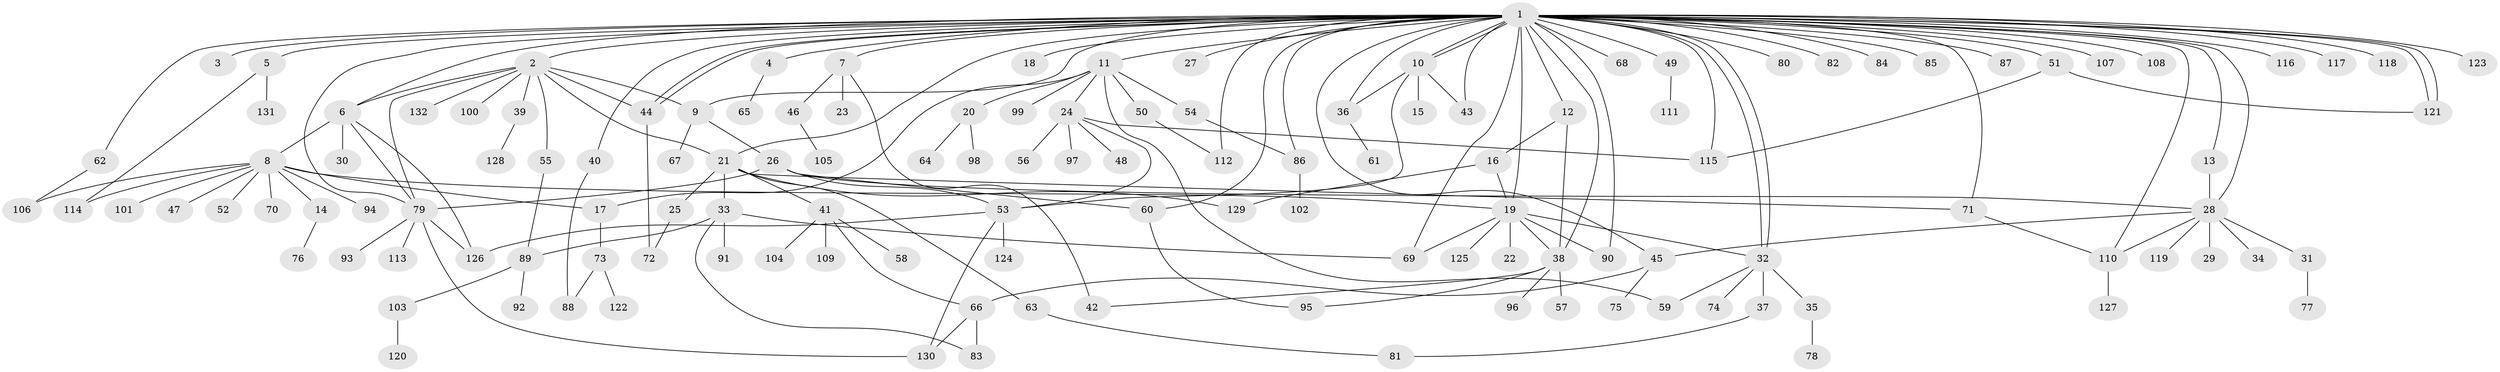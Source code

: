 // coarse degree distribution, {43: 0.00980392156862745, 10: 0.0196078431372549, 1: 0.5392156862745098, 2: 0.18627450980392157, 6: 0.0196078431372549, 3: 0.0784313725490196, 11: 0.00980392156862745, 4: 0.058823529411764705, 5: 0.0392156862745098, 12: 0.0196078431372549, 8: 0.00980392156862745, 9: 0.00980392156862745}
// Generated by graph-tools (version 1.1) at 2025/41/03/06/25 10:41:50]
// undirected, 132 vertices, 183 edges
graph export_dot {
graph [start="1"]
  node [color=gray90,style=filled];
  1;
  2;
  3;
  4;
  5;
  6;
  7;
  8;
  9;
  10;
  11;
  12;
  13;
  14;
  15;
  16;
  17;
  18;
  19;
  20;
  21;
  22;
  23;
  24;
  25;
  26;
  27;
  28;
  29;
  30;
  31;
  32;
  33;
  34;
  35;
  36;
  37;
  38;
  39;
  40;
  41;
  42;
  43;
  44;
  45;
  46;
  47;
  48;
  49;
  50;
  51;
  52;
  53;
  54;
  55;
  56;
  57;
  58;
  59;
  60;
  61;
  62;
  63;
  64;
  65;
  66;
  67;
  68;
  69;
  70;
  71;
  72;
  73;
  74;
  75;
  76;
  77;
  78;
  79;
  80;
  81;
  82;
  83;
  84;
  85;
  86;
  87;
  88;
  89;
  90;
  91;
  92;
  93;
  94;
  95;
  96;
  97;
  98;
  99;
  100;
  101;
  102;
  103;
  104;
  105;
  106;
  107;
  108;
  109;
  110;
  111;
  112;
  113;
  114;
  115;
  116;
  117;
  118;
  119;
  120;
  121;
  122;
  123;
  124;
  125;
  126;
  127;
  128;
  129;
  130;
  131;
  132;
  1 -- 2;
  1 -- 3;
  1 -- 4;
  1 -- 5;
  1 -- 6;
  1 -- 7;
  1 -- 9;
  1 -- 10;
  1 -- 10;
  1 -- 11;
  1 -- 12;
  1 -- 13;
  1 -- 18;
  1 -- 19;
  1 -- 21;
  1 -- 27;
  1 -- 28;
  1 -- 32;
  1 -- 32;
  1 -- 36;
  1 -- 38;
  1 -- 40;
  1 -- 43;
  1 -- 44;
  1 -- 44;
  1 -- 45;
  1 -- 49;
  1 -- 51;
  1 -- 60;
  1 -- 62;
  1 -- 68;
  1 -- 69;
  1 -- 71;
  1 -- 79;
  1 -- 80;
  1 -- 82;
  1 -- 84;
  1 -- 85;
  1 -- 86;
  1 -- 87;
  1 -- 90;
  1 -- 107;
  1 -- 108;
  1 -- 110;
  1 -- 112;
  1 -- 115;
  1 -- 116;
  1 -- 117;
  1 -- 118;
  1 -- 121;
  1 -- 121;
  1 -- 123;
  2 -- 6;
  2 -- 9;
  2 -- 21;
  2 -- 39;
  2 -- 44;
  2 -- 55;
  2 -- 79;
  2 -- 100;
  2 -- 132;
  4 -- 65;
  5 -- 114;
  5 -- 131;
  6 -- 8;
  6 -- 30;
  6 -- 79;
  6 -- 126;
  7 -- 23;
  7 -- 42;
  7 -- 46;
  8 -- 14;
  8 -- 17;
  8 -- 19;
  8 -- 47;
  8 -- 52;
  8 -- 70;
  8 -- 94;
  8 -- 101;
  8 -- 106;
  8 -- 114;
  9 -- 26;
  9 -- 67;
  10 -- 15;
  10 -- 36;
  10 -- 43;
  10 -- 53;
  11 -- 17;
  11 -- 20;
  11 -- 24;
  11 -- 50;
  11 -- 54;
  11 -- 59;
  11 -- 99;
  12 -- 16;
  12 -- 38;
  13 -- 28;
  14 -- 76;
  16 -- 19;
  16 -- 129;
  17 -- 73;
  19 -- 22;
  19 -- 32;
  19 -- 38;
  19 -- 69;
  19 -- 90;
  19 -- 125;
  20 -- 64;
  20 -- 98;
  21 -- 25;
  21 -- 33;
  21 -- 41;
  21 -- 63;
  21 -- 71;
  21 -- 129;
  24 -- 48;
  24 -- 53;
  24 -- 56;
  24 -- 97;
  24 -- 115;
  25 -- 72;
  26 -- 28;
  26 -- 53;
  26 -- 60;
  26 -- 79;
  28 -- 29;
  28 -- 31;
  28 -- 34;
  28 -- 45;
  28 -- 110;
  28 -- 119;
  31 -- 77;
  32 -- 35;
  32 -- 37;
  32 -- 59;
  32 -- 74;
  33 -- 69;
  33 -- 83;
  33 -- 89;
  33 -- 91;
  35 -- 78;
  36 -- 61;
  37 -- 81;
  38 -- 42;
  38 -- 57;
  38 -- 95;
  38 -- 96;
  39 -- 128;
  40 -- 88;
  41 -- 58;
  41 -- 66;
  41 -- 104;
  41 -- 109;
  44 -- 72;
  45 -- 66;
  45 -- 75;
  46 -- 105;
  49 -- 111;
  50 -- 112;
  51 -- 115;
  51 -- 121;
  53 -- 124;
  53 -- 126;
  53 -- 130;
  54 -- 86;
  55 -- 89;
  60 -- 95;
  62 -- 106;
  63 -- 81;
  66 -- 83;
  66 -- 130;
  71 -- 110;
  73 -- 88;
  73 -- 122;
  79 -- 93;
  79 -- 113;
  79 -- 126;
  79 -- 130;
  86 -- 102;
  89 -- 92;
  89 -- 103;
  103 -- 120;
  110 -- 127;
}
